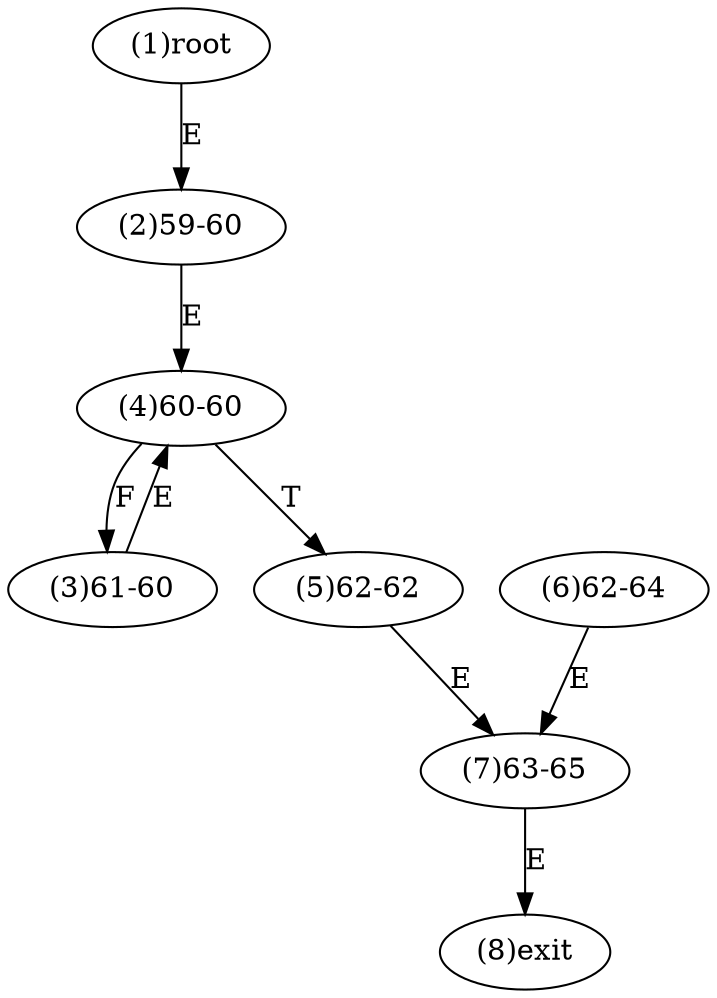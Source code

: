 digraph "" { 
1[ label="(1)root"];
2[ label="(2)59-60"];
3[ label="(3)61-60"];
4[ label="(4)60-60"];
5[ label="(5)62-62"];
6[ label="(6)62-64"];
7[ label="(7)63-65"];
8[ label="(8)exit"];
1->2[ label="E"];
2->4[ label="E"];
3->4[ label="E"];
4->3[ label="F"];
4->5[ label="T"];
5->7[ label="E"];
6->7[ label="E"];
7->8[ label="E"];
}